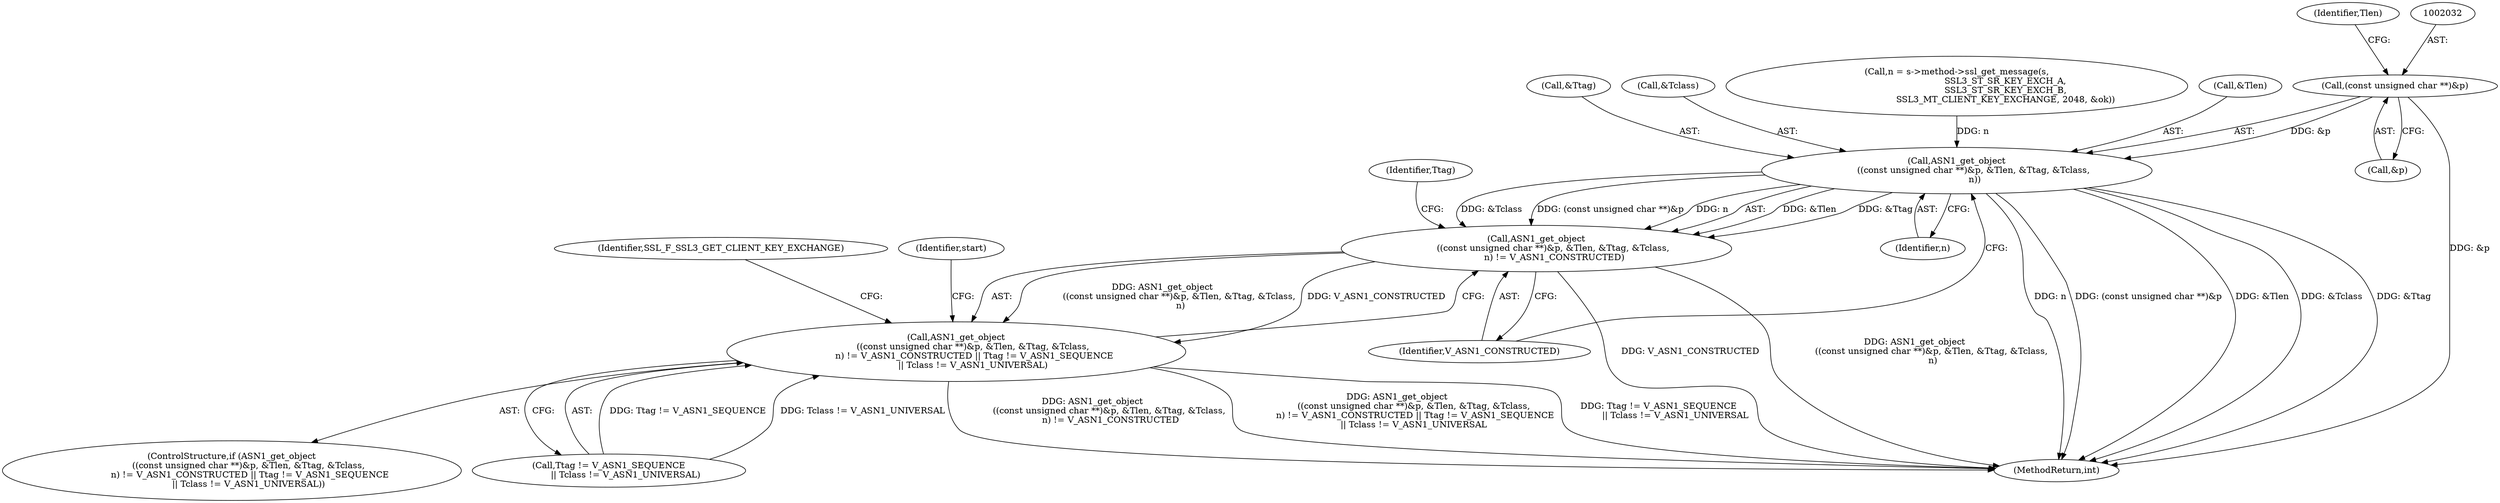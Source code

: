 digraph "0_openssl_3c66a669dfc7b3792f7af0758ea26fe8502ce70c@pointer" {
"1002031" [label="(Call,(const unsigned char **)&p)"];
"1002030" [label="(Call,ASN1_get_object\n            ((const unsigned char **)&p, &Tlen, &Ttag, &Tclass,\n             n))"];
"1002029" [label="(Call,ASN1_get_object\n            ((const unsigned char **)&p, &Tlen, &Ttag, &Tclass,\n             n) != V_ASN1_CONSTRUCTED)"];
"1002028" [label="(Call,ASN1_get_object\n            ((const unsigned char **)&p, &Tlen, &Ttag, &Tclass,\n             n) != V_ASN1_CONSTRUCTED || Ttag != V_ASN1_SEQUENCE\n            || Tclass != V_ASN1_UNIVERSAL)"];
"1002042" [label="(Identifier,V_ASN1_CONSTRUCTED)"];
"1002041" [label="(Identifier,n)"];
"1002029" [label="(Call,ASN1_get_object\n            ((const unsigned char **)&p, &Tlen, &Ttag, &Tclass,\n             n) != V_ASN1_CONSTRUCTED)"];
"1002035" [label="(Call,&Tlen)"];
"1002027" [label="(ControlStructure,if (ASN1_get_object\n            ((const unsigned char **)&p, &Tlen, &Ttag, &Tclass,\n             n) != V_ASN1_CONSTRUCTED || Ttag != V_ASN1_SEQUENCE\n            || Tclass != V_ASN1_UNIVERSAL))"];
"1002043" [label="(Call,Ttag != V_ASN1_SEQUENCE\n            || Tclass != V_ASN1_UNIVERSAL)"];
"1002037" [label="(Call,&Ttag)"];
"1002162" [label="(MethodReturn,int)"];
"1002028" [label="(Call,ASN1_get_object\n            ((const unsigned char **)&p, &Tlen, &Ttag, &Tclass,\n             n) != V_ASN1_CONSTRUCTED || Ttag != V_ASN1_SEQUENCE\n            || Tclass != V_ASN1_UNIVERSAL)"];
"1002052" [label="(Identifier,SSL_F_SSL3_GET_CLIENT_KEY_EXCHANGE)"];
"1002033" [label="(Call,&p)"];
"1002045" [label="(Identifier,Ttag)"];
"1002039" [label="(Call,&Tclass)"];
"1002056" [label="(Identifier,start)"];
"1002031" [label="(Call,(const unsigned char **)&p)"];
"1000184" [label="(Call,n = s->method->ssl_get_message(s,\n                                   SSL3_ST_SR_KEY_EXCH_A,\n                                   SSL3_ST_SR_KEY_EXCH_B,\n                                   SSL3_MT_CLIENT_KEY_EXCHANGE, 2048, &ok))"];
"1002036" [label="(Identifier,Tlen)"];
"1002030" [label="(Call,ASN1_get_object\n            ((const unsigned char **)&p, &Tlen, &Ttag, &Tclass,\n             n))"];
"1002031" -> "1002030"  [label="AST: "];
"1002031" -> "1002033"  [label="CFG: "];
"1002032" -> "1002031"  [label="AST: "];
"1002033" -> "1002031"  [label="AST: "];
"1002036" -> "1002031"  [label="CFG: "];
"1002031" -> "1002162"  [label="DDG: &p"];
"1002031" -> "1002030"  [label="DDG: &p"];
"1002030" -> "1002029"  [label="AST: "];
"1002030" -> "1002041"  [label="CFG: "];
"1002035" -> "1002030"  [label="AST: "];
"1002037" -> "1002030"  [label="AST: "];
"1002039" -> "1002030"  [label="AST: "];
"1002041" -> "1002030"  [label="AST: "];
"1002042" -> "1002030"  [label="CFG: "];
"1002030" -> "1002162"  [label="DDG: n"];
"1002030" -> "1002162"  [label="DDG: (const unsigned char **)&p"];
"1002030" -> "1002162"  [label="DDG: &Tlen"];
"1002030" -> "1002162"  [label="DDG: &Tclass"];
"1002030" -> "1002162"  [label="DDG: &Ttag"];
"1002030" -> "1002029"  [label="DDG: &Tlen"];
"1002030" -> "1002029"  [label="DDG: &Ttag"];
"1002030" -> "1002029"  [label="DDG: &Tclass"];
"1002030" -> "1002029"  [label="DDG: (const unsigned char **)&p"];
"1002030" -> "1002029"  [label="DDG: n"];
"1000184" -> "1002030"  [label="DDG: n"];
"1002029" -> "1002028"  [label="AST: "];
"1002029" -> "1002042"  [label="CFG: "];
"1002042" -> "1002029"  [label="AST: "];
"1002045" -> "1002029"  [label="CFG: "];
"1002028" -> "1002029"  [label="CFG: "];
"1002029" -> "1002162"  [label="DDG: V_ASN1_CONSTRUCTED"];
"1002029" -> "1002162"  [label="DDG: ASN1_get_object\n            ((const unsigned char **)&p, &Tlen, &Ttag, &Tclass,\n             n)"];
"1002029" -> "1002028"  [label="DDG: ASN1_get_object\n            ((const unsigned char **)&p, &Tlen, &Ttag, &Tclass,\n             n)"];
"1002029" -> "1002028"  [label="DDG: V_ASN1_CONSTRUCTED"];
"1002028" -> "1002027"  [label="AST: "];
"1002028" -> "1002043"  [label="CFG: "];
"1002043" -> "1002028"  [label="AST: "];
"1002052" -> "1002028"  [label="CFG: "];
"1002056" -> "1002028"  [label="CFG: "];
"1002028" -> "1002162"  [label="DDG: ASN1_get_object\n            ((const unsigned char **)&p, &Tlen, &Ttag, &Tclass,\n             n) != V_ASN1_CONSTRUCTED"];
"1002028" -> "1002162"  [label="DDG: ASN1_get_object\n            ((const unsigned char **)&p, &Tlen, &Ttag, &Tclass,\n             n) != V_ASN1_CONSTRUCTED || Ttag != V_ASN1_SEQUENCE\n            || Tclass != V_ASN1_UNIVERSAL"];
"1002028" -> "1002162"  [label="DDG: Ttag != V_ASN1_SEQUENCE\n            || Tclass != V_ASN1_UNIVERSAL"];
"1002043" -> "1002028"  [label="DDG: Ttag != V_ASN1_SEQUENCE"];
"1002043" -> "1002028"  [label="DDG: Tclass != V_ASN1_UNIVERSAL"];
}
